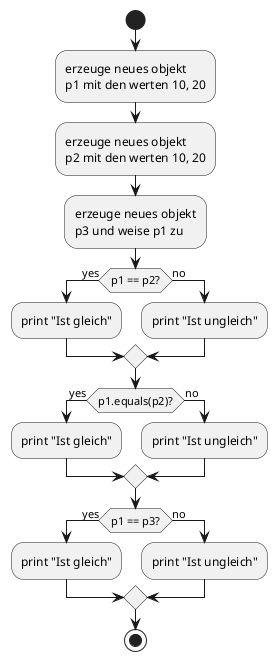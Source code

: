 @startuml
start
:erzeuge neues objekt
p1 mit den werten 10, 20;

:erzeuge neues objekt
p2 mit den werten 10, 20;

:erzeuge neues objekt
p3 und weise p1 zu;

if (p1 == p2?) then (yes)
  :print "Ist gleich";
else (no)
  :print "Ist ungleich";
endif

if (p1.equals(p2)?) then (yes)
  :print "Ist gleich";
else (no)
  :print "Ist ungleich";
endif

if (p1 == p3?) then (yes)
  :print "Ist gleich";
else (no)
  :print "Ist ungleich";
endif

stop
@enduml

